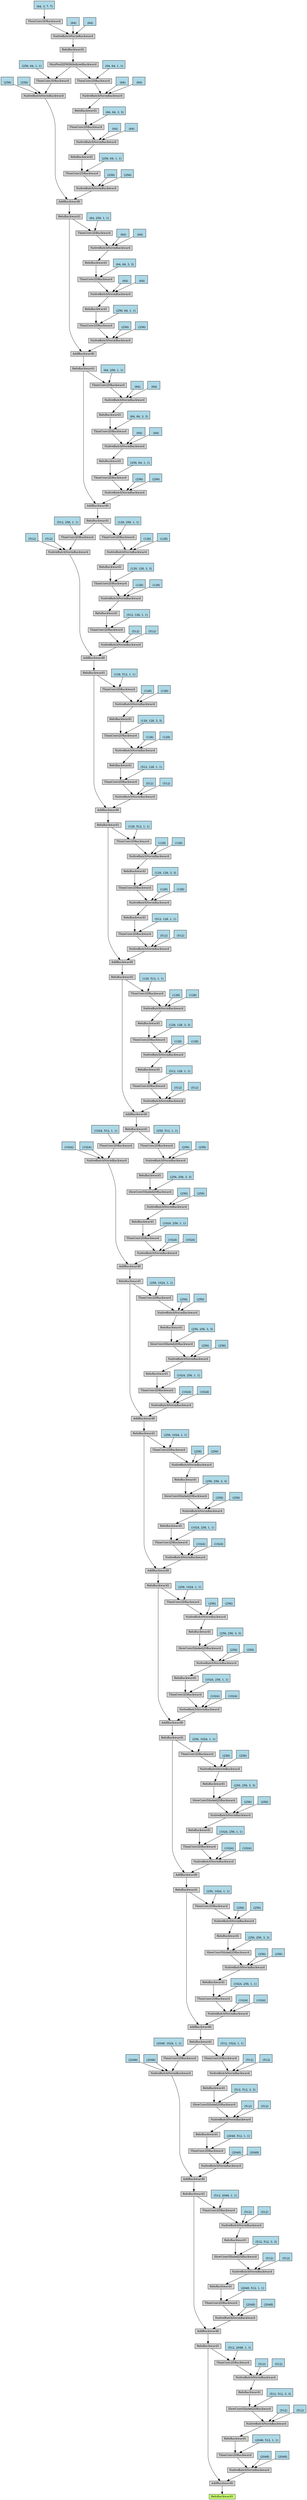 digraph {
	graph [size="101.55,101.55"]
	node [align=left fontsize=12 height=0.2 ranksep=0.1 shape=box style=filled]
	1992899710536 [label=ReluBackward1 fillcolor=darkolivegreen1]
	1992899710592 -> 1992899710536
	1992899710592 [label=AddBackward0]
	1992899710424 -> 1992899710592
	1992899710424 [label=NativeBatchNormBackward]
	1992899710256 -> 1992899710424
	1992899710256 [label=ThnnConv2DBackward]
	1992928908064 -> 1992899710256
	1992928908064 [label=ReluBackward1]
	1992928907392 -> 1992928908064
	1992928907392 [label=NativeBatchNormBackward]
	1992928907504 -> 1992928907392
	1992928907504 [label=SlowConvDilated2DBackward]
	1992928908512 -> 1992928907504
	1992928908512 [label=ReluBackward1]
	1992928908568 -> 1992928908512
	1992928908568 [label=NativeBatchNormBackward]
	1992928908680 -> 1992928908568
	1992928908680 [label=ThnnConv2DBackward]
	1992899710704 -> 1992928908680
	1992899710704 [label=ReluBackward1]
	1992928909016 -> 1992899710704
	1992928909016 [label=AddBackward0]
	1992928909128 -> 1992928909016
	1992928909128 [label=NativeBatchNormBackward]
	1992928909296 -> 1992928909128
	1992928909296 [label=ThnnConv2DBackward]
	1992928909520 -> 1992928909296
	1992928909520 [label=ReluBackward1]
	1992928909688 -> 1992928909520
	1992928909688 [label=NativeBatchNormBackward]
	1992928909800 -> 1992928909688
	1992928909800 [label=SlowConvDilated2DBackward]
	1992928910024 -> 1992928909800
	1992928910024 [label=ReluBackward1]
	1992928910192 -> 1992928910024
	1992928910192 [label=NativeBatchNormBackward]
	1992928910304 -> 1992928910192
	1992928910304 [label=ThnnConv2DBackward]
	1992928909184 -> 1992928910304
	1992928909184 [label=ReluBackward1]
	1992928910640 -> 1992928909184
	1992928910640 [label=AddBackward0]
	1992928910752 -> 1992928910640
	1992928910752 [label=NativeBatchNormBackward]
	1992928910920 -> 1992928910752
	1992928910920 [label=ThnnConv2DBackward]
	1992928911144 -> 1992928910920
	1992928911144 [label=ReluBackward1]
	1992928911312 -> 1992928911144
	1992928911312 [label=NativeBatchNormBackward]
	1992929009792 -> 1992928911312
	1992929009792 [label=SlowConvDilated2DBackward]
	1992929010016 -> 1992929009792
	1992929010016 [label=ReluBackward1]
	1992929010184 -> 1992929010016
	1992929010184 [label=NativeBatchNormBackward]
	1992929010296 -> 1992929010184
	1992929010296 [label=ThnnConv2DBackward]
	1992929010520 -> 1992929010296
	1992929010520 [label=ReluBackward1]
	1992929010688 -> 1992929010520
	1992929010688 [label=AddBackward0]
	1992929010856 -> 1992929010688
	1992929010856 [label=NativeBatchNormBackward]
	1992929011024 -> 1992929010856
	1992929011024 [label=ThnnConv2DBackward]
	1992929011248 -> 1992929011024
	1992929011248 [label=ReluBackward1]
	1992929011416 -> 1992929011248
	1992929011416 [label=NativeBatchNormBackward]
	1992929011584 -> 1992929011416
	1992929011584 [label=SlowConvDilated2DBackward]
	1992929011808 -> 1992929011584
	1992929011808 [label=ReluBackward1]
	1992929011976 -> 1992929011808
	1992929011976 [label=NativeBatchNormBackward]
	1992929012144 -> 1992929011976
	1992929012144 [label=ThnnConv2DBackward]
	1992929010912 -> 1992929012144
	1992929010912 [label=ReluBackward1]
	1992929012480 -> 1992929010912
	1992929012480 [label=AddBackward0]
	1992929012648 -> 1992929012480
	1992929012648 [label=NativeBatchNormBackward]
	1992929012816 -> 1992929012648
	1992929012816 [label=ThnnConv2DBackward]
	1992929013040 -> 1992929012816
	1992929013040 [label=ReluBackward1]
	1992929013208 -> 1992929013040
	1992929013208 [label=NativeBatchNormBackward]
	1992929013376 -> 1992929013208
	1992929013376 [label=SlowConvDilated2DBackward]
	1992929013600 -> 1992929013376
	1992929013600 [label=ReluBackward1]
	1992928989256 -> 1992929013600
	1992928989256 [label=NativeBatchNormBackward]
	1992928989424 -> 1992928989256
	1992928989424 [label=ThnnConv2DBackward]
	1992929012704 -> 1992928989424
	1992929012704 [label=ReluBackward1]
	1992928989760 -> 1992929012704
	1992928989760 [label=AddBackward0]
	1992928989928 -> 1992928989760
	1992928989928 [label=NativeBatchNormBackward]
	1992928990096 -> 1992928989928
	1992928990096 [label=ThnnConv2DBackward]
	1992928990320 -> 1992928990096
	1992928990320 [label=ReluBackward1]
	1992928990488 -> 1992928990320
	1992928990488 [label=NativeBatchNormBackward]
	1992928990656 -> 1992928990488
	1992928990656 [label=SlowConvDilated2DBackward]
	1992928990880 -> 1992928990656
	1992928990880 [label=ReluBackward1]
	1992928991048 -> 1992928990880
	1992928991048 [label=NativeBatchNormBackward]
	1992928991216 -> 1992928991048
	1992928991216 [label=ThnnConv2DBackward]
	1992928989984 -> 1992928991216
	1992928989984 [label=ReluBackward1]
	1992928991552 -> 1992928989984
	1992928991552 [label=AddBackward0]
	1992928991720 -> 1992928991552
	1992928991720 [label=NativeBatchNormBackward]
	1992928991888 -> 1992928991720
	1992928991888 [label=ThnnConv2DBackward]
	1992928992112 -> 1992928991888
	1992928992112 [label=ReluBackward1]
	1992928992280 -> 1992928992112
	1992928992280 [label=NativeBatchNormBackward]
	1992928992448 -> 1992928992280
	1992928992448 [label=SlowConvDilated2DBackward]
	1992928992672 -> 1992928992448
	1992928992672 [label=ReluBackward1]
	1992928992840 -> 1992928992672
	1992928992840 [label=NativeBatchNormBackward]
	1992928993008 -> 1992928992840
	1992928993008 [label=ThnnConv2DBackward]
	1992928991776 -> 1992928993008
	1992928991776 [label=ReluBackward1]
	1992928977024 -> 1992928991776
	1992928977024 [label=AddBackward0]
	1992928977192 -> 1992928977024
	1992928977192 [label=NativeBatchNormBackward]
	1992928977360 -> 1992928977192
	1992928977360 [label=ThnnConv2DBackward]
	1992928977584 -> 1992928977360
	1992928977584 [label=ReluBackward1]
	1992928977752 -> 1992928977584
	1992928977752 [label=NativeBatchNormBackward]
	1992928977920 -> 1992928977752
	1992928977920 [label=SlowConvDilated2DBackward]
	1992928978144 -> 1992928977920
	1992928978144 [label=ReluBackward1]
	1992928978312 -> 1992928978144
	1992928978312 [label=NativeBatchNormBackward]
	1992928978480 -> 1992928978312
	1992928978480 [label=ThnnConv2DBackward]
	1992928977248 -> 1992928978480
	1992928977248 [label=ReluBackward1]
	1992928978816 -> 1992928977248
	1992928978816 [label=AddBackward0]
	1992928978984 -> 1992928978816
	1992928978984 [label=NativeBatchNormBackward]
	1992928979152 -> 1992928978984
	1992928979152 [label=ThnnConv2DBackward]
	1992928979376 -> 1992928979152
	1992928979376 [label=ReluBackward1]
	1992928979544 -> 1992928979376
	1992928979544 [label=NativeBatchNormBackward]
	1992928979712 -> 1992928979544
	1992928979712 [label=SlowConvDilated2DBackward]
	1992928979936 -> 1992928979712
	1992928979936 [label=ReluBackward1]
	1992928980104 -> 1992928979936
	1992928980104 [label=NativeBatchNormBackward]
	1992928980272 -> 1992928980104
	1992928980272 [label=ThnnConv2DBackward]
	1992928980496 -> 1992928980272
	1992928980496 [label=ReluBackward1]
	1992928980664 -> 1992928980496
	1992928980664 [label=AddBackward0]
	1992928980832 -> 1992928980664
	1992928980832 [label=NativeBatchNormBackward]
	1992929022024 -> 1992928980832
	1992929022024 [label=ThnnConv2DBackward]
	1992929022248 -> 1992929022024
	1992929022248 [label=ReluBackward1]
	1992929022416 -> 1992929022248
	1992929022416 [label=NativeBatchNormBackward]
	1992929022584 -> 1992929022416
	1992929022584 [label=ThnnConv2DBackward]
	1992929022808 -> 1992929022584
	1992929022808 [label=ReluBackward1]
	1992929022976 -> 1992929022808
	1992929022976 [label=NativeBatchNormBackward]
	1992929023144 -> 1992929022976
	1992929023144 [label=ThnnConv2DBackward]
	1992928980888 -> 1992929023144
	1992928980888 [label=ReluBackward1]
	1992929023480 -> 1992928980888
	1992929023480 [label=AddBackward0]
	1992929023648 -> 1992929023480
	1992929023648 [label=NativeBatchNormBackward]
	1992929023816 -> 1992929023648
	1992929023816 [label=ThnnConv2DBackward]
	1992929024040 -> 1992929023816
	1992929024040 [label=ReluBackward1]
	1992929024208 -> 1992929024040
	1992929024208 [label=NativeBatchNormBackward]
	1992929024376 -> 1992929024208
	1992929024376 [label=ThnnConv2DBackward]
	1992929024600 -> 1992929024376
	1992929024600 [label=ReluBackward1]
	1992929024768 -> 1992929024600
	1992929024768 [label=NativeBatchNormBackward]
	1992929024936 -> 1992929024768
	1992929024936 [label=ThnnConv2DBackward]
	1992929023704 -> 1992929024936
	1992929023704 [label=ReluBackward1]
	1992929025272 -> 1992929023704
	1992929025272 [label=AddBackward0]
	1992929025440 -> 1992929025272
	1992929025440 [label=NativeBatchNormBackward]
	1992929025608 -> 1992929025440
	1992929025608 [label=ThnnConv2DBackward]
	1992929025832 -> 1992929025608
	1992929025832 [label=ReluBackward1]
	1992929026000 -> 1992929025832
	1992929026000 [label=NativeBatchNormBackward]
	1992928911544 -> 1992929026000
	1992928911544 [label=ThnnConv2DBackward]
	1992928911768 -> 1992928911544
	1992928911768 [label=ReluBackward1]
	1992928911936 -> 1992928911768
	1992928911936 [label=NativeBatchNormBackward]
	1992928912104 -> 1992928911936
	1992928912104 [label=ThnnConv2DBackward]
	1992929025496 -> 1992928912104
	1992929025496 [label=ReluBackward1]
	1992928912440 -> 1992929025496
	1992928912440 [label=AddBackward0]
	1992928912608 -> 1992928912440
	1992928912608 [label=NativeBatchNormBackward]
	1992928912776 -> 1992928912608
	1992928912776 [label=ThnnConv2DBackward]
	1992928913000 -> 1992928912776
	1992928913000 [label=ReluBackward1]
	1992928913168 -> 1992928913000
	1992928913168 [label=NativeBatchNormBackward]
	1992928913336 -> 1992928913168
	1992928913336 [label=ThnnConv2DBackward]
	1992928913560 -> 1992928913336
	1992928913560 [label=ReluBackward1]
	1992928913728 -> 1992928913560
	1992928913728 [label=NativeBatchNormBackward]
	1992928913896 -> 1992928913728
	1992928913896 [label=ThnnConv2DBackward]
	1992928914120 -> 1992928913896
	1992928914120 [label=ReluBackward1]
	1992928914288 -> 1992928914120
	1992928914288 [label=AddBackward0]
	1992928914456 -> 1992928914288
	1992928914456 [label=NativeBatchNormBackward]
	1992928914624 -> 1992928914456
	1992928914624 [label=ThnnConv2DBackward]
	1992928914848 -> 1992928914624
	1992928914848 [label=ReluBackward1]
	1992928915016 -> 1992928914848
	1992928915016 [label=NativeBatchNormBackward]
	1992928915184 -> 1992928915016
	1992928915184 [label=ThnnConv2DBackward]
	1992928915408 -> 1992928915184
	1992928915408 [label=ReluBackward1]
	1992929038520 -> 1992928915408
	1992929038520 [label=NativeBatchNormBackward]
	1992929038688 -> 1992929038520
	1992929038688 [label=ThnnConv2DBackward]
	1992928914512 -> 1992929038688
	1992928914512 [label=ReluBackward1]
	1992929039024 -> 1992928914512
	1992929039024 [label=AddBackward0]
	1992929039192 -> 1992929039024
	1992929039192 [label=NativeBatchNormBackward]
	1992929039360 -> 1992929039192
	1992929039360 [label=ThnnConv2DBackward]
	1992929039584 -> 1992929039360
	1992929039584 [label=ReluBackward1]
	1992929039752 -> 1992929039584
	1992929039752 [label=NativeBatchNormBackward]
	1992929039920 -> 1992929039752
	1992929039920 [label=ThnnConv2DBackward]
	1992929040144 -> 1992929039920
	1992929040144 [label=ReluBackward1]
	1992929040312 -> 1992929040144
	1992929040312 [label=NativeBatchNormBackward]
	1992929040480 -> 1992929040312
	1992929040480 [label=ThnnConv2DBackward]
	1992929039248 -> 1992929040480
	1992929039248 [label=ReluBackward1]
	1992929040816 -> 1992929039248
	1992929040816 [label=AddBackward0]
	1992929040984 -> 1992929040816
	1992929040984 [label=NativeBatchNormBackward]
	1992929041152 -> 1992929040984
	1992929041152 [label=ThnnConv2DBackward]
	1992929041376 -> 1992929041152
	1992929041376 [label=ReluBackward1]
	1992929041544 -> 1992929041376
	1992929041544 [label=NativeBatchNormBackward]
	1992929041712 -> 1992929041544
	1992929041712 [label=ThnnConv2DBackward]
	1992929041936 -> 1992929041712
	1992929041936 [label=ReluBackward1]
	1992929042104 -> 1992929041936
	1992929042104 [label=NativeBatchNormBackward]
	1992929042272 -> 1992929042104
	1992929042272 [label=ThnnConv2DBackward]
	1992929034368 -> 1992929042272
	1992929034368 [label=MaxPool2DWithIndicesBackward]
	1992929034536 -> 1992929034368
	1992929034536 [label=ReluBackward1]
	1992929034704 -> 1992929034536
	1992929034704 [label=NativeBatchNormBackward]
	1992929034872 -> 1992929034704
	1992929034872 [label=ThnnConv2DBackward]
	1992929035096 -> 1992929034872
	1992929035096 [label="
 (64, 3, 7, 7)" fillcolor=lightblue]
	1992929034928 -> 1992929034704
	1992929034928 [label="
 (64)" fillcolor=lightblue]
	1992929034984 -> 1992929034704
	1992929034984 [label="
 (64)" fillcolor=lightblue]
	1992929034424 -> 1992929042272
	1992929034424 [label="
 (64, 64, 1, 1)" fillcolor=lightblue]
	1992929042328 -> 1992929042104
	1992929042328 [label="
 (64)" fillcolor=lightblue]
	1992929042384 -> 1992929042104
	1992929042384 [label="
 (64)" fillcolor=lightblue]
	1992929041992 -> 1992929041712
	1992929041992 [label="
 (64, 64, 3, 3)" fillcolor=lightblue]
	1992929041768 -> 1992929041544
	1992929041768 [label="
 (64)" fillcolor=lightblue]
	1992929041824 -> 1992929041544
	1992929041824 [label="
 (64)" fillcolor=lightblue]
	1992929041432 -> 1992929041152
	1992929041432 [label="
 (256, 64, 1, 1)" fillcolor=lightblue]
	1992929041208 -> 1992929040984
	1992929041208 [label="
 (256)" fillcolor=lightblue]
	1992929041264 -> 1992929040984
	1992929041264 [label="
 (256)" fillcolor=lightblue]
	1992929041040 -> 1992929040816
	1992929041040 [label=NativeBatchNormBackward]
	1992929041320 -> 1992929041040
	1992929041320 [label=ThnnConv2DBackward]
	1992929034368 -> 1992929041320
	1992929041600 -> 1992929041320
	1992929041600 [label="
 (256, 64, 1, 1)" fillcolor=lightblue]
	1992929041488 -> 1992929041040
	1992929041488 [label="
 (256)" fillcolor=lightblue]
	1992929041880 -> 1992929041040
	1992929041880 [label="
 (256)" fillcolor=lightblue]
	1992929040704 -> 1992929040480
	1992929040704 [label="
 (64, 256, 1, 1)" fillcolor=lightblue]
	1992929040536 -> 1992929040312
	1992929040536 [label="
 (64)" fillcolor=lightblue]
	1992929040592 -> 1992929040312
	1992929040592 [label="
 (64)" fillcolor=lightblue]
	1992929040200 -> 1992929039920
	1992929040200 [label="
 (64, 64, 3, 3)" fillcolor=lightblue]
	1992929039976 -> 1992929039752
	1992929039976 [label="
 (64)" fillcolor=lightblue]
	1992929040032 -> 1992929039752
	1992929040032 [label="
 (64)" fillcolor=lightblue]
	1992929039640 -> 1992929039360
	1992929039640 [label="
 (256, 64, 1, 1)" fillcolor=lightblue]
	1992929039416 -> 1992929039192
	1992929039416 [label="
 (256)" fillcolor=lightblue]
	1992929039472 -> 1992929039192
	1992929039472 [label="
 (256)" fillcolor=lightblue]
	1992929039248 -> 1992929039024
	1992929038912 -> 1992929038688
	1992929038912 [label="
 (64, 256, 1, 1)" fillcolor=lightblue]
	1992929038744 -> 1992929038520
	1992929038744 [label="
 (64)" fillcolor=lightblue]
	1992929038800 -> 1992929038520
	1992929038800 [label="
 (64)" fillcolor=lightblue]
	1992929038408 -> 1992928915184
	1992929038408 [label="
 (64, 64, 3, 3)" fillcolor=lightblue]
	1992928915240 -> 1992928915016
	1992928915240 [label="
 (64)" fillcolor=lightblue]
	1992928915296 -> 1992928915016
	1992928915296 [label="
 (64)" fillcolor=lightblue]
	1992928914904 -> 1992928914624
	1992928914904 [label="
 (256, 64, 1, 1)" fillcolor=lightblue]
	1992928914680 -> 1992928914456
	1992928914680 [label="
 (256)" fillcolor=lightblue]
	1992928914736 -> 1992928914456
	1992928914736 [label="
 (256)" fillcolor=lightblue]
	1992928914512 -> 1992928914288
	1992928914176 -> 1992928913896
	1992928914176 [label="
 (128, 256, 1, 1)" fillcolor=lightblue]
	1992928913952 -> 1992928913728
	1992928913952 [label="
 (128)" fillcolor=lightblue]
	1992928914008 -> 1992928913728
	1992928914008 [label="
 (128)" fillcolor=lightblue]
	1992928913616 -> 1992928913336
	1992928913616 [label="
 (128, 128, 3, 3)" fillcolor=lightblue]
	1992928913392 -> 1992928913168
	1992928913392 [label="
 (128)" fillcolor=lightblue]
	1992928913448 -> 1992928913168
	1992928913448 [label="
 (128)" fillcolor=lightblue]
	1992928913056 -> 1992928912776
	1992928913056 [label="
 (512, 128, 1, 1)" fillcolor=lightblue]
	1992928912832 -> 1992928912608
	1992928912832 [label="
 (512)" fillcolor=lightblue]
	1992928912888 -> 1992928912608
	1992928912888 [label="
 (512)" fillcolor=lightblue]
	1992928912664 -> 1992928912440
	1992928912664 [label=NativeBatchNormBackward]
	1992928912944 -> 1992928912664
	1992928912944 [label=ThnnConv2DBackward]
	1992928914120 -> 1992928912944
	1992928913224 -> 1992928912944
	1992928913224 [label="
 (512, 256, 1, 1)" fillcolor=lightblue]
	1992928913112 -> 1992928912664
	1992928913112 [label="
 (512)" fillcolor=lightblue]
	1992928913504 -> 1992928912664
	1992928913504 [label="
 (512)" fillcolor=lightblue]
	1992928912328 -> 1992928912104
	1992928912328 [label="
 (128, 512, 1, 1)" fillcolor=lightblue]
	1992928912160 -> 1992928911936
	1992928912160 [label="
 (128)" fillcolor=lightblue]
	1992928912216 -> 1992928911936
	1992928912216 [label="
 (128)" fillcolor=lightblue]
	1992928911824 -> 1992928911544
	1992928911824 [label="
 (128, 128, 3, 3)" fillcolor=lightblue]
	1992928911600 -> 1992929026000
	1992928911600 [label="
 (128)" fillcolor=lightblue]
	1992928911656 -> 1992929026000
	1992928911656 [label="
 (128)" fillcolor=lightblue]
	1992929025888 -> 1992929025608
	1992929025888 [label="
 (512, 128, 1, 1)" fillcolor=lightblue]
	1992929025664 -> 1992929025440
	1992929025664 [label="
 (512)" fillcolor=lightblue]
	1992929025720 -> 1992929025440
	1992929025720 [label="
 (512)" fillcolor=lightblue]
	1992929025496 -> 1992929025272
	1992929025160 -> 1992929024936
	1992929025160 [label="
 (128, 512, 1, 1)" fillcolor=lightblue]
	1992929024992 -> 1992929024768
	1992929024992 [label="
 (128)" fillcolor=lightblue]
	1992929025048 -> 1992929024768
	1992929025048 [label="
 (128)" fillcolor=lightblue]
	1992929024656 -> 1992929024376
	1992929024656 [label="
 (128, 128, 3, 3)" fillcolor=lightblue]
	1992929024432 -> 1992929024208
	1992929024432 [label="
 (128)" fillcolor=lightblue]
	1992929024488 -> 1992929024208
	1992929024488 [label="
 (128)" fillcolor=lightblue]
	1992929024096 -> 1992929023816
	1992929024096 [label="
 (512, 128, 1, 1)" fillcolor=lightblue]
	1992929023872 -> 1992929023648
	1992929023872 [label="
 (512)" fillcolor=lightblue]
	1992929023928 -> 1992929023648
	1992929023928 [label="
 (512)" fillcolor=lightblue]
	1992929023704 -> 1992929023480
	1992929023368 -> 1992929023144
	1992929023368 [label="
 (128, 512, 1, 1)" fillcolor=lightblue]
	1992929023200 -> 1992929022976
	1992929023200 [label="
 (128)" fillcolor=lightblue]
	1992929023256 -> 1992929022976
	1992929023256 [label="
 (128)" fillcolor=lightblue]
	1992929022864 -> 1992929022584
	1992929022864 [label="
 (128, 128, 3, 3)" fillcolor=lightblue]
	1992929022640 -> 1992929022416
	1992929022640 [label="
 (128)" fillcolor=lightblue]
	1992929022696 -> 1992929022416
	1992929022696 [label="
 (128)" fillcolor=lightblue]
	1992929022304 -> 1992929022024
	1992929022304 [label="
 (512, 128, 1, 1)" fillcolor=lightblue]
	1992929022080 -> 1992928980832
	1992929022080 [label="
 (512)" fillcolor=lightblue]
	1992929022136 -> 1992928980832
	1992929022136 [label="
 (512)" fillcolor=lightblue]
	1992928980888 -> 1992928980664
	1992928980552 -> 1992928980272
	1992928980552 [label="
 (256, 512, 1, 1)" fillcolor=lightblue]
	1992928980328 -> 1992928980104
	1992928980328 [label="
 (256)" fillcolor=lightblue]
	1992928980384 -> 1992928980104
	1992928980384 [label="
 (256)" fillcolor=lightblue]
	1992928979992 -> 1992928979712
	1992928979992 [label="
 (256, 256, 3, 3)" fillcolor=lightblue]
	1992928979768 -> 1992928979544
	1992928979768 [label="
 (256)" fillcolor=lightblue]
	1992928979824 -> 1992928979544
	1992928979824 [label="
 (256)" fillcolor=lightblue]
	1992928979432 -> 1992928979152
	1992928979432 [label="
 (1024, 256, 1, 1)" fillcolor=lightblue]
	1992928979208 -> 1992928978984
	1992928979208 [label="
 (1024)" fillcolor=lightblue]
	1992928979264 -> 1992928978984
	1992928979264 [label="
 (1024)" fillcolor=lightblue]
	1992928979040 -> 1992928978816
	1992928979040 [label=NativeBatchNormBackward]
	1992928979320 -> 1992928979040
	1992928979320 [label=ThnnConv2DBackward]
	1992928980496 -> 1992928979320
	1992928979600 -> 1992928979320
	1992928979600 [label="
 (1024, 512, 1, 1)" fillcolor=lightblue]
	1992928979488 -> 1992928979040
	1992928979488 [label="
 (1024)" fillcolor=lightblue]
	1992928979880 -> 1992928979040
	1992928979880 [label="
 (1024)" fillcolor=lightblue]
	1992928978704 -> 1992928978480
	1992928978704 [label="
 (256, 1024, 1, 1)" fillcolor=lightblue]
	1992928978536 -> 1992928978312
	1992928978536 [label="
 (256)" fillcolor=lightblue]
	1992928978592 -> 1992928978312
	1992928978592 [label="
 (256)" fillcolor=lightblue]
	1992928978200 -> 1992928977920
	1992928978200 [label="
 (256, 256, 3, 3)" fillcolor=lightblue]
	1992928977976 -> 1992928977752
	1992928977976 [label="
 (256)" fillcolor=lightblue]
	1992928978032 -> 1992928977752
	1992928978032 [label="
 (256)" fillcolor=lightblue]
	1992928977640 -> 1992928977360
	1992928977640 [label="
 (1024, 256, 1, 1)" fillcolor=lightblue]
	1992928977416 -> 1992928977192
	1992928977416 [label="
 (1024)" fillcolor=lightblue]
	1992928977472 -> 1992928977192
	1992928977472 [label="
 (1024)" fillcolor=lightblue]
	1992928977248 -> 1992928977024
	1992928993232 -> 1992928993008
	1992928993232 [label="
 (256, 1024, 1, 1)" fillcolor=lightblue]
	1992928993064 -> 1992928992840
	1992928993064 [label="
 (256)" fillcolor=lightblue]
	1992928993120 -> 1992928992840
	1992928993120 [label="
 (256)" fillcolor=lightblue]
	1992928992728 -> 1992928992448
	1992928992728 [label="
 (256, 256, 3, 3)" fillcolor=lightblue]
	1992928992504 -> 1992928992280
	1992928992504 [label="
 (256)" fillcolor=lightblue]
	1992928992560 -> 1992928992280
	1992928992560 [label="
 (256)" fillcolor=lightblue]
	1992928992168 -> 1992928991888
	1992928992168 [label="
 (1024, 256, 1, 1)" fillcolor=lightblue]
	1992928991944 -> 1992928991720
	1992928991944 [label="
 (1024)" fillcolor=lightblue]
	1992928992000 -> 1992928991720
	1992928992000 [label="
 (1024)" fillcolor=lightblue]
	1992928991776 -> 1992928991552
	1992928991440 -> 1992928991216
	1992928991440 [label="
 (256, 1024, 1, 1)" fillcolor=lightblue]
	1992928991272 -> 1992928991048
	1992928991272 [label="
 (256)" fillcolor=lightblue]
	1992928991328 -> 1992928991048
	1992928991328 [label="
 (256)" fillcolor=lightblue]
	1992928990936 -> 1992928990656
	1992928990936 [label="
 (256, 256, 3, 3)" fillcolor=lightblue]
	1992928990712 -> 1992928990488
	1992928990712 [label="
 (256)" fillcolor=lightblue]
	1992928990768 -> 1992928990488
	1992928990768 [label="
 (256)" fillcolor=lightblue]
	1992928990376 -> 1992928990096
	1992928990376 [label="
 (1024, 256, 1, 1)" fillcolor=lightblue]
	1992928990152 -> 1992928989928
	1992928990152 [label="
 (1024)" fillcolor=lightblue]
	1992928990208 -> 1992928989928
	1992928990208 [label="
 (1024)" fillcolor=lightblue]
	1992928989984 -> 1992928989760
	1992928989648 -> 1992928989424
	1992928989648 [label="
 (256, 1024, 1, 1)" fillcolor=lightblue]
	1992928989480 -> 1992928989256
	1992928989480 [label="
 (256)" fillcolor=lightblue]
	1992928989536 -> 1992928989256
	1992928989536 [label="
 (256)" fillcolor=lightblue]
	1992929013656 -> 1992929013376
	1992929013656 [label="
 (256, 256, 3, 3)" fillcolor=lightblue]
	1992929013432 -> 1992929013208
	1992929013432 [label="
 (256)" fillcolor=lightblue]
	1992929013488 -> 1992929013208
	1992929013488 [label="
 (256)" fillcolor=lightblue]
	1992929013096 -> 1992929012816
	1992929013096 [label="
 (1024, 256, 1, 1)" fillcolor=lightblue]
	1992929012872 -> 1992929012648
	1992929012872 [label="
 (1024)" fillcolor=lightblue]
	1992929012928 -> 1992929012648
	1992929012928 [label="
 (1024)" fillcolor=lightblue]
	1992929012704 -> 1992929012480
	1992929012368 -> 1992929012144
	1992929012368 [label="
 (256, 1024, 1, 1)" fillcolor=lightblue]
	1992929012200 -> 1992929011976
	1992929012200 [label="
 (256)" fillcolor=lightblue]
	1992929012256 -> 1992929011976
	1992929012256 [label="
 (256)" fillcolor=lightblue]
	1992929011864 -> 1992929011584
	1992929011864 [label="
 (256, 256, 3, 3)" fillcolor=lightblue]
	1992929011640 -> 1992929011416
	1992929011640 [label="
 (256)" fillcolor=lightblue]
	1992929011696 -> 1992929011416
	1992929011696 [label="
 (256)" fillcolor=lightblue]
	1992929011304 -> 1992929011024
	1992929011304 [label="
 (1024, 256, 1, 1)" fillcolor=lightblue]
	1992929011080 -> 1992929010856
	1992929011080 [label="
 (1024)" fillcolor=lightblue]
	1992929011136 -> 1992929010856
	1992929011136 [label="
 (1024)" fillcolor=lightblue]
	1992929010912 -> 1992929010688
	1992929010576 -> 1992929010296
	1992929010576 [label="
 (512, 1024, 1, 1)" fillcolor=lightblue]
	1992929010352 -> 1992929010184
	1992929010352 [label="
 (512)" fillcolor=lightblue]
	1992929010408 -> 1992929010184
	1992929010408 [label="
 (512)" fillcolor=lightblue]
	1992929010072 -> 1992929009792
	1992929010072 [label="
 (512, 512, 3, 3)" fillcolor=lightblue]
	1992929009848 -> 1992928911312
	1992929009848 [label="
 (512)" fillcolor=lightblue]
	1992929009904 -> 1992928911312
	1992929009904 [label="
 (512)" fillcolor=lightblue]
	1992928911200 -> 1992928910920
	1992928911200 [label="
 (2048, 512, 1, 1)" fillcolor=lightblue]
	1992928910976 -> 1992928910752
	1992928910976 [label="
 (2048)" fillcolor=lightblue]
	1992928911032 -> 1992928910752
	1992928911032 [label="
 (2048)" fillcolor=lightblue]
	1992928910808 -> 1992928910640
	1992928910808 [label=NativeBatchNormBackward]
	1992928911088 -> 1992928910808
	1992928911088 [label=ThnnConv2DBackward]
	1992929010520 -> 1992928911088
	1992929009736 -> 1992928911088
	1992929009736 [label="
 (2048, 1024, 1, 1)" fillcolor=lightblue]
	1992928911256 -> 1992928910808
	1992928911256 [label="
 (2048)" fillcolor=lightblue]
	1992929009960 -> 1992928910808
	1992929009960 [label="
 (2048)" fillcolor=lightblue]
	1992928910528 -> 1992928910304
	1992928910528 [label="
 (512, 2048, 1, 1)" fillcolor=lightblue]
	1992928910360 -> 1992928910192
	1992928910360 [label="
 (512)" fillcolor=lightblue]
	1992928910416 -> 1992928910192
	1992928910416 [label="
 (512)" fillcolor=lightblue]
	1992928910080 -> 1992928909800
	1992928910080 [label="
 (512, 512, 3, 3)" fillcolor=lightblue]
	1992928909856 -> 1992928909688
	1992928909856 [label="
 (512)" fillcolor=lightblue]
	1992928909912 -> 1992928909688
	1992928909912 [label="
 (512)" fillcolor=lightblue]
	1992928909576 -> 1992928909296
	1992928909576 [label="
 (2048, 512, 1, 1)" fillcolor=lightblue]
	1992928909352 -> 1992928909128
	1992928909352 [label="
 (2048)" fillcolor=lightblue]
	1992928909408 -> 1992928909128
	1992928909408 [label="
 (2048)" fillcolor=lightblue]
	1992928909184 -> 1992928909016
	1992928908904 -> 1992928908680
	1992928908904 [label="
 (512, 2048, 1, 1)" fillcolor=lightblue]
	1992928908736 -> 1992928908568
	1992928908736 [label="
 (512)" fillcolor=lightblue]
	1992928908792 -> 1992928908568
	1992928908792 [label="
 (512)" fillcolor=lightblue]
	1992928908400 -> 1992928907504
	1992928908400 [label="
 (512, 512, 3, 3)" fillcolor=lightblue]
	1992928907560 -> 1992928907392
	1992928907560 [label="
 (512)" fillcolor=lightblue]
	1992928908288 -> 1992928907392
	1992928908288 [label="
 (512)" fillcolor=lightblue]
	1992928907672 -> 1992899710256
	1992928907672 [label="
 (2048, 512, 1, 1)" fillcolor=lightblue]
	1992899710368 -> 1992899710424
	1992899710368 [label="
 (2048)" fillcolor=lightblue]
	1992928908232 -> 1992899710424
	1992928908232 [label="
 (2048)" fillcolor=lightblue]
	1992899710704 -> 1992899710592
}
